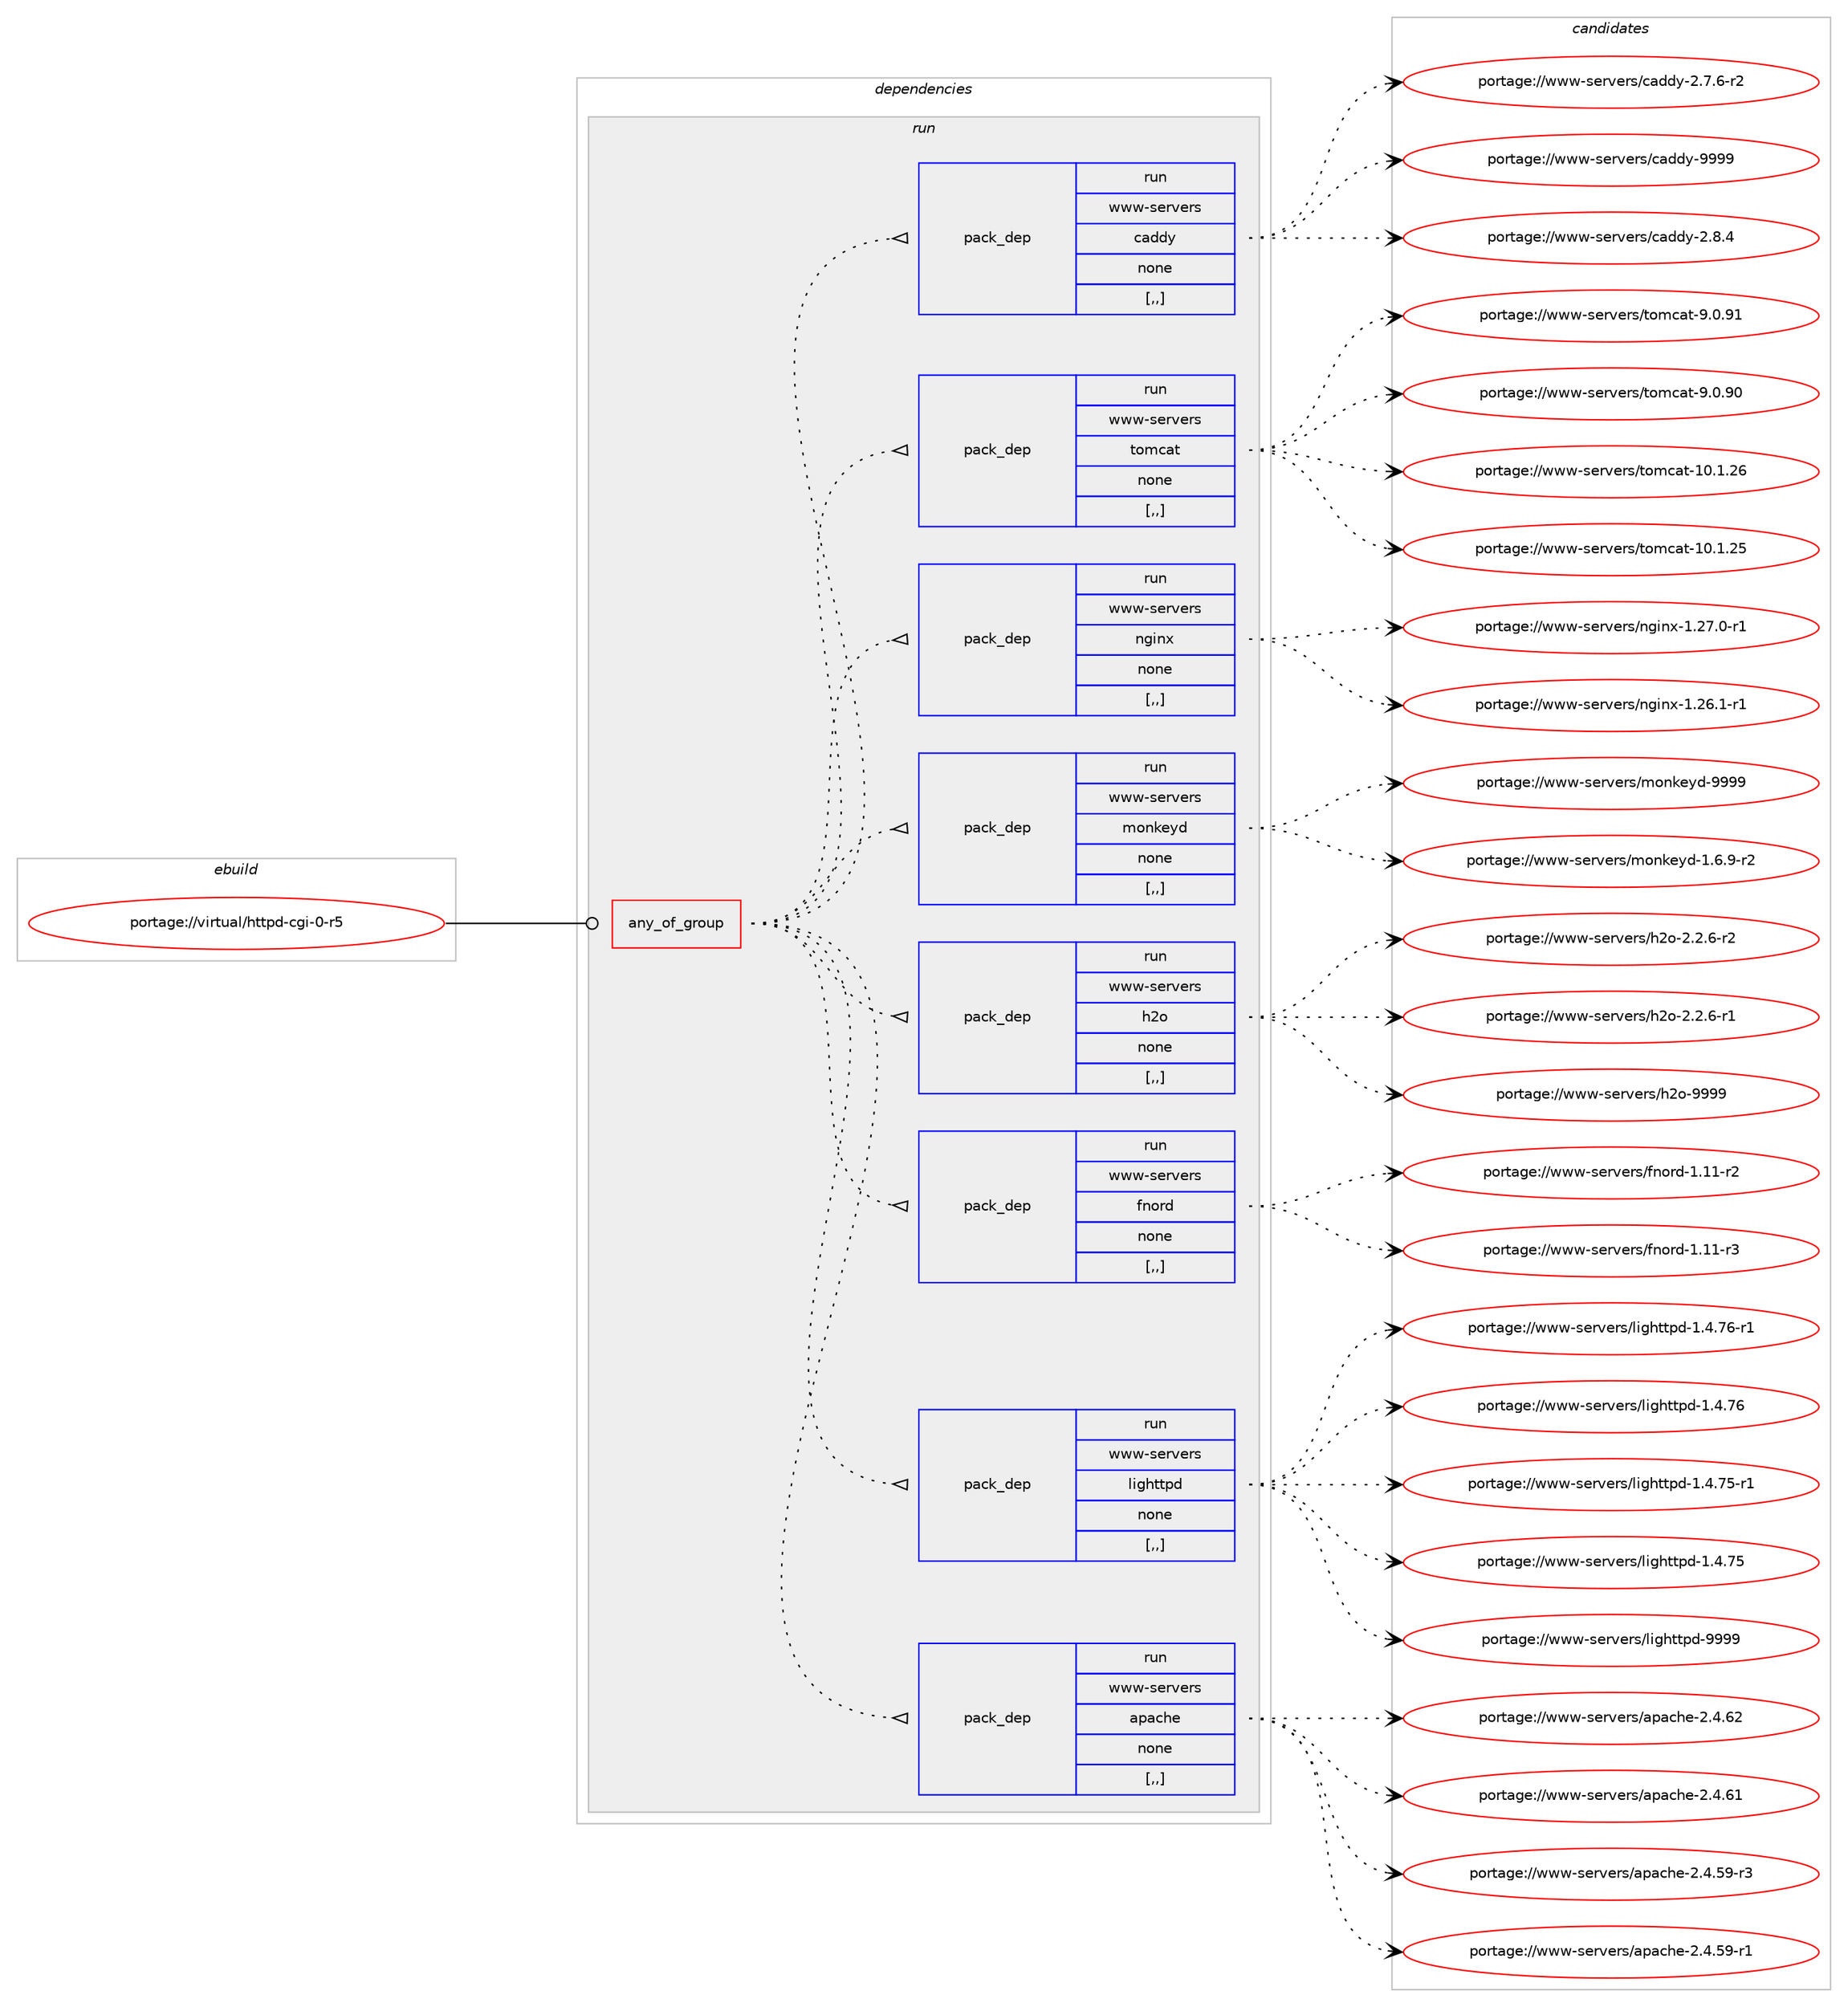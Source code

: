 digraph prolog {

# *************
# Graph options
# *************

newrank=true;
concentrate=true;
compound=true;
graph [rankdir=LR,fontname=Helvetica,fontsize=10,ranksep=1.5];#, ranksep=2.5, nodesep=0.2];
edge  [arrowhead=vee];
node  [fontname=Helvetica,fontsize=10];

# **********
# The ebuild
# **********

subgraph cluster_leftcol {
color=gray;
label=<<i>ebuild</i>>;
id [label="portage://virtual/httpd-cgi-0-r5", color=red, width=4, href="../virtual/httpd-cgi-0-r5.svg"];
}

# ****************
# The dependencies
# ****************

subgraph cluster_midcol {
color=gray;
label=<<i>dependencies</i>>;
subgraph cluster_compile {
fillcolor="#eeeeee";
style=filled;
label=<<i>compile</i>>;
}
subgraph cluster_compileandrun {
fillcolor="#eeeeee";
style=filled;
label=<<i>compile and run</i>>;
}
subgraph cluster_run {
fillcolor="#eeeeee";
style=filled;
label=<<i>run</i>>;
subgraph any2830 {
dependency444239 [label=<<TABLE BORDER="0" CELLBORDER="1" CELLSPACING="0" CELLPADDING="4"><TR><TD CELLPADDING="10">any_of_group</TD></TR></TABLE>>, shape=none, color=red];subgraph pack322550 {
dependency444240 [label=<<TABLE BORDER="0" CELLBORDER="1" CELLSPACING="0" CELLPADDING="4" WIDTH="220"><TR><TD ROWSPAN="6" CELLPADDING="30">pack_dep</TD></TR><TR><TD WIDTH="110">run</TD></TR><TR><TD>www-servers</TD></TR><TR><TD>apache</TD></TR><TR><TD>none</TD></TR><TR><TD>[,,]</TD></TR></TABLE>>, shape=none, color=blue];
}
dependency444239:e -> dependency444240:w [weight=20,style="dotted",arrowhead="oinv"];
subgraph pack322551 {
dependency444241 [label=<<TABLE BORDER="0" CELLBORDER="1" CELLSPACING="0" CELLPADDING="4" WIDTH="220"><TR><TD ROWSPAN="6" CELLPADDING="30">pack_dep</TD></TR><TR><TD WIDTH="110">run</TD></TR><TR><TD>www-servers</TD></TR><TR><TD>lighttpd</TD></TR><TR><TD>none</TD></TR><TR><TD>[,,]</TD></TR></TABLE>>, shape=none, color=blue];
}
dependency444239:e -> dependency444241:w [weight=20,style="dotted",arrowhead="oinv"];
subgraph pack322552 {
dependency444242 [label=<<TABLE BORDER="0" CELLBORDER="1" CELLSPACING="0" CELLPADDING="4" WIDTH="220"><TR><TD ROWSPAN="6" CELLPADDING="30">pack_dep</TD></TR><TR><TD WIDTH="110">run</TD></TR><TR><TD>www-servers</TD></TR><TR><TD>fnord</TD></TR><TR><TD>none</TD></TR><TR><TD>[,,]</TD></TR></TABLE>>, shape=none, color=blue];
}
dependency444239:e -> dependency444242:w [weight=20,style="dotted",arrowhead="oinv"];
subgraph pack322553 {
dependency444243 [label=<<TABLE BORDER="0" CELLBORDER="1" CELLSPACING="0" CELLPADDING="4" WIDTH="220"><TR><TD ROWSPAN="6" CELLPADDING="30">pack_dep</TD></TR><TR><TD WIDTH="110">run</TD></TR><TR><TD>www-servers</TD></TR><TR><TD>h2o</TD></TR><TR><TD>none</TD></TR><TR><TD>[,,]</TD></TR></TABLE>>, shape=none, color=blue];
}
dependency444239:e -> dependency444243:w [weight=20,style="dotted",arrowhead="oinv"];
subgraph pack322554 {
dependency444244 [label=<<TABLE BORDER="0" CELLBORDER="1" CELLSPACING="0" CELLPADDING="4" WIDTH="220"><TR><TD ROWSPAN="6" CELLPADDING="30">pack_dep</TD></TR><TR><TD WIDTH="110">run</TD></TR><TR><TD>www-servers</TD></TR><TR><TD>monkeyd</TD></TR><TR><TD>none</TD></TR><TR><TD>[,,]</TD></TR></TABLE>>, shape=none, color=blue];
}
dependency444239:e -> dependency444244:w [weight=20,style="dotted",arrowhead="oinv"];
subgraph pack322555 {
dependency444245 [label=<<TABLE BORDER="0" CELLBORDER="1" CELLSPACING="0" CELLPADDING="4" WIDTH="220"><TR><TD ROWSPAN="6" CELLPADDING="30">pack_dep</TD></TR><TR><TD WIDTH="110">run</TD></TR><TR><TD>www-servers</TD></TR><TR><TD>nginx</TD></TR><TR><TD>none</TD></TR><TR><TD>[,,]</TD></TR></TABLE>>, shape=none, color=blue];
}
dependency444239:e -> dependency444245:w [weight=20,style="dotted",arrowhead="oinv"];
subgraph pack322556 {
dependency444246 [label=<<TABLE BORDER="0" CELLBORDER="1" CELLSPACING="0" CELLPADDING="4" WIDTH="220"><TR><TD ROWSPAN="6" CELLPADDING="30">pack_dep</TD></TR><TR><TD WIDTH="110">run</TD></TR><TR><TD>www-servers</TD></TR><TR><TD>tomcat</TD></TR><TR><TD>none</TD></TR><TR><TD>[,,]</TD></TR></TABLE>>, shape=none, color=blue];
}
dependency444239:e -> dependency444246:w [weight=20,style="dotted",arrowhead="oinv"];
subgraph pack322557 {
dependency444247 [label=<<TABLE BORDER="0" CELLBORDER="1" CELLSPACING="0" CELLPADDING="4" WIDTH="220"><TR><TD ROWSPAN="6" CELLPADDING="30">pack_dep</TD></TR><TR><TD WIDTH="110">run</TD></TR><TR><TD>www-servers</TD></TR><TR><TD>caddy</TD></TR><TR><TD>none</TD></TR><TR><TD>[,,]</TD></TR></TABLE>>, shape=none, color=blue];
}
dependency444239:e -> dependency444247:w [weight=20,style="dotted",arrowhead="oinv"];
}
id:e -> dependency444239:w [weight=20,style="solid",arrowhead="odot"];
}
}

# **************
# The candidates
# **************

subgraph cluster_choices {
rank=same;
color=gray;
label=<<i>candidates</i>>;

subgraph choice322550 {
color=black;
nodesep=1;
choice119119119451151011141181011141154797112979910410145504652465450 [label="portage://www-servers/apache-2.4.62", color=red, width=4,href="../www-servers/apache-2.4.62.svg"];
choice119119119451151011141181011141154797112979910410145504652465449 [label="portage://www-servers/apache-2.4.61", color=red, width=4,href="../www-servers/apache-2.4.61.svg"];
choice1191191194511510111411810111411547971129799104101455046524653574511451 [label="portage://www-servers/apache-2.4.59-r3", color=red, width=4,href="../www-servers/apache-2.4.59-r3.svg"];
choice1191191194511510111411810111411547971129799104101455046524653574511449 [label="portage://www-servers/apache-2.4.59-r1", color=red, width=4,href="../www-servers/apache-2.4.59-r1.svg"];
dependency444240:e -> choice119119119451151011141181011141154797112979910410145504652465450:w [style=dotted,weight="100"];
dependency444240:e -> choice119119119451151011141181011141154797112979910410145504652465449:w [style=dotted,weight="100"];
dependency444240:e -> choice1191191194511510111411810111411547971129799104101455046524653574511451:w [style=dotted,weight="100"];
dependency444240:e -> choice1191191194511510111411810111411547971129799104101455046524653574511449:w [style=dotted,weight="100"];
}
subgraph choice322551 {
color=black;
nodesep=1;
choice11911911945115101114118101114115471081051031041161161121004557575757 [label="portage://www-servers/lighttpd-9999", color=red, width=4,href="../www-servers/lighttpd-9999.svg"];
choice1191191194511510111411810111411547108105103104116116112100454946524655544511449 [label="portage://www-servers/lighttpd-1.4.76-r1", color=red, width=4,href="../www-servers/lighttpd-1.4.76-r1.svg"];
choice119119119451151011141181011141154710810510310411611611210045494652465554 [label="portage://www-servers/lighttpd-1.4.76", color=red, width=4,href="../www-servers/lighttpd-1.4.76.svg"];
choice1191191194511510111411810111411547108105103104116116112100454946524655534511449 [label="portage://www-servers/lighttpd-1.4.75-r1", color=red, width=4,href="../www-servers/lighttpd-1.4.75-r1.svg"];
choice119119119451151011141181011141154710810510310411611611210045494652465553 [label="portage://www-servers/lighttpd-1.4.75", color=red, width=4,href="../www-servers/lighttpd-1.4.75.svg"];
dependency444241:e -> choice11911911945115101114118101114115471081051031041161161121004557575757:w [style=dotted,weight="100"];
dependency444241:e -> choice1191191194511510111411810111411547108105103104116116112100454946524655544511449:w [style=dotted,weight="100"];
dependency444241:e -> choice119119119451151011141181011141154710810510310411611611210045494652465554:w [style=dotted,weight="100"];
dependency444241:e -> choice1191191194511510111411810111411547108105103104116116112100454946524655534511449:w [style=dotted,weight="100"];
dependency444241:e -> choice119119119451151011141181011141154710810510310411611611210045494652465553:w [style=dotted,weight="100"];
}
subgraph choice322552 {
color=black;
nodesep=1;
choice119119119451151011141181011141154710211011111410045494649494511451 [label="portage://www-servers/fnord-1.11-r3", color=red, width=4,href="../www-servers/fnord-1.11-r3.svg"];
choice119119119451151011141181011141154710211011111410045494649494511450 [label="portage://www-servers/fnord-1.11-r2", color=red, width=4,href="../www-servers/fnord-1.11-r2.svg"];
dependency444242:e -> choice119119119451151011141181011141154710211011111410045494649494511451:w [style=dotted,weight="100"];
dependency444242:e -> choice119119119451151011141181011141154710211011111410045494649494511450:w [style=dotted,weight="100"];
}
subgraph choice322553 {
color=black;
nodesep=1;
choice1191191194511510111411810111411547104501114557575757 [label="portage://www-servers/h2o-9999", color=red, width=4,href="../www-servers/h2o-9999.svg"];
choice1191191194511510111411810111411547104501114550465046544511450 [label="portage://www-servers/h2o-2.2.6-r2", color=red, width=4,href="../www-servers/h2o-2.2.6-r2.svg"];
choice1191191194511510111411810111411547104501114550465046544511449 [label="portage://www-servers/h2o-2.2.6-r1", color=red, width=4,href="../www-servers/h2o-2.2.6-r1.svg"];
dependency444243:e -> choice1191191194511510111411810111411547104501114557575757:w [style=dotted,weight="100"];
dependency444243:e -> choice1191191194511510111411810111411547104501114550465046544511450:w [style=dotted,weight="100"];
dependency444243:e -> choice1191191194511510111411810111411547104501114550465046544511449:w [style=dotted,weight="100"];
}
subgraph choice322554 {
color=black;
nodesep=1;
choice11911911945115101114118101114115471091111101071011211004557575757 [label="portage://www-servers/monkeyd-9999", color=red, width=4,href="../www-servers/monkeyd-9999.svg"];
choice11911911945115101114118101114115471091111101071011211004549465446574511450 [label="portage://www-servers/monkeyd-1.6.9-r2", color=red, width=4,href="../www-servers/monkeyd-1.6.9-r2.svg"];
dependency444244:e -> choice11911911945115101114118101114115471091111101071011211004557575757:w [style=dotted,weight="100"];
dependency444244:e -> choice11911911945115101114118101114115471091111101071011211004549465446574511450:w [style=dotted,weight="100"];
}
subgraph choice322555 {
color=black;
nodesep=1;
choice1191191194511510111411810111411547110103105110120454946505546484511449 [label="portage://www-servers/nginx-1.27.0-r1", color=red, width=4,href="../www-servers/nginx-1.27.0-r1.svg"];
choice1191191194511510111411810111411547110103105110120454946505446494511449 [label="portage://www-servers/nginx-1.26.1-r1", color=red, width=4,href="../www-servers/nginx-1.26.1-r1.svg"];
dependency444245:e -> choice1191191194511510111411810111411547110103105110120454946505546484511449:w [style=dotted,weight="100"];
dependency444245:e -> choice1191191194511510111411810111411547110103105110120454946505446494511449:w [style=dotted,weight="100"];
}
subgraph choice322556 {
color=black;
nodesep=1;
choice119119119451151011141181011141154711611110999971164549484649465054 [label="portage://www-servers/tomcat-10.1.26", color=red, width=4,href="../www-servers/tomcat-10.1.26.svg"];
choice119119119451151011141181011141154711611110999971164549484649465053 [label="portage://www-servers/tomcat-10.1.25", color=red, width=4,href="../www-servers/tomcat-10.1.25.svg"];
choice1191191194511510111411810111411547116111109999711645574648465749 [label="portage://www-servers/tomcat-9.0.91", color=red, width=4,href="../www-servers/tomcat-9.0.91.svg"];
choice1191191194511510111411810111411547116111109999711645574648465748 [label="portage://www-servers/tomcat-9.0.90", color=red, width=4,href="../www-servers/tomcat-9.0.90.svg"];
dependency444246:e -> choice119119119451151011141181011141154711611110999971164549484649465054:w [style=dotted,weight="100"];
dependency444246:e -> choice119119119451151011141181011141154711611110999971164549484649465053:w [style=dotted,weight="100"];
dependency444246:e -> choice1191191194511510111411810111411547116111109999711645574648465749:w [style=dotted,weight="100"];
dependency444246:e -> choice1191191194511510111411810111411547116111109999711645574648465748:w [style=dotted,weight="100"];
}
subgraph choice322557 {
color=black;
nodesep=1;
choice119119119451151011141181011141154799971001001214557575757 [label="portage://www-servers/caddy-9999", color=red, width=4,href="../www-servers/caddy-9999.svg"];
choice11911911945115101114118101114115479997100100121455046564652 [label="portage://www-servers/caddy-2.8.4", color=red, width=4,href="../www-servers/caddy-2.8.4.svg"];
choice119119119451151011141181011141154799971001001214550465546544511450 [label="portage://www-servers/caddy-2.7.6-r2", color=red, width=4,href="../www-servers/caddy-2.7.6-r2.svg"];
dependency444247:e -> choice119119119451151011141181011141154799971001001214557575757:w [style=dotted,weight="100"];
dependency444247:e -> choice11911911945115101114118101114115479997100100121455046564652:w [style=dotted,weight="100"];
dependency444247:e -> choice119119119451151011141181011141154799971001001214550465546544511450:w [style=dotted,weight="100"];
}
}

}
